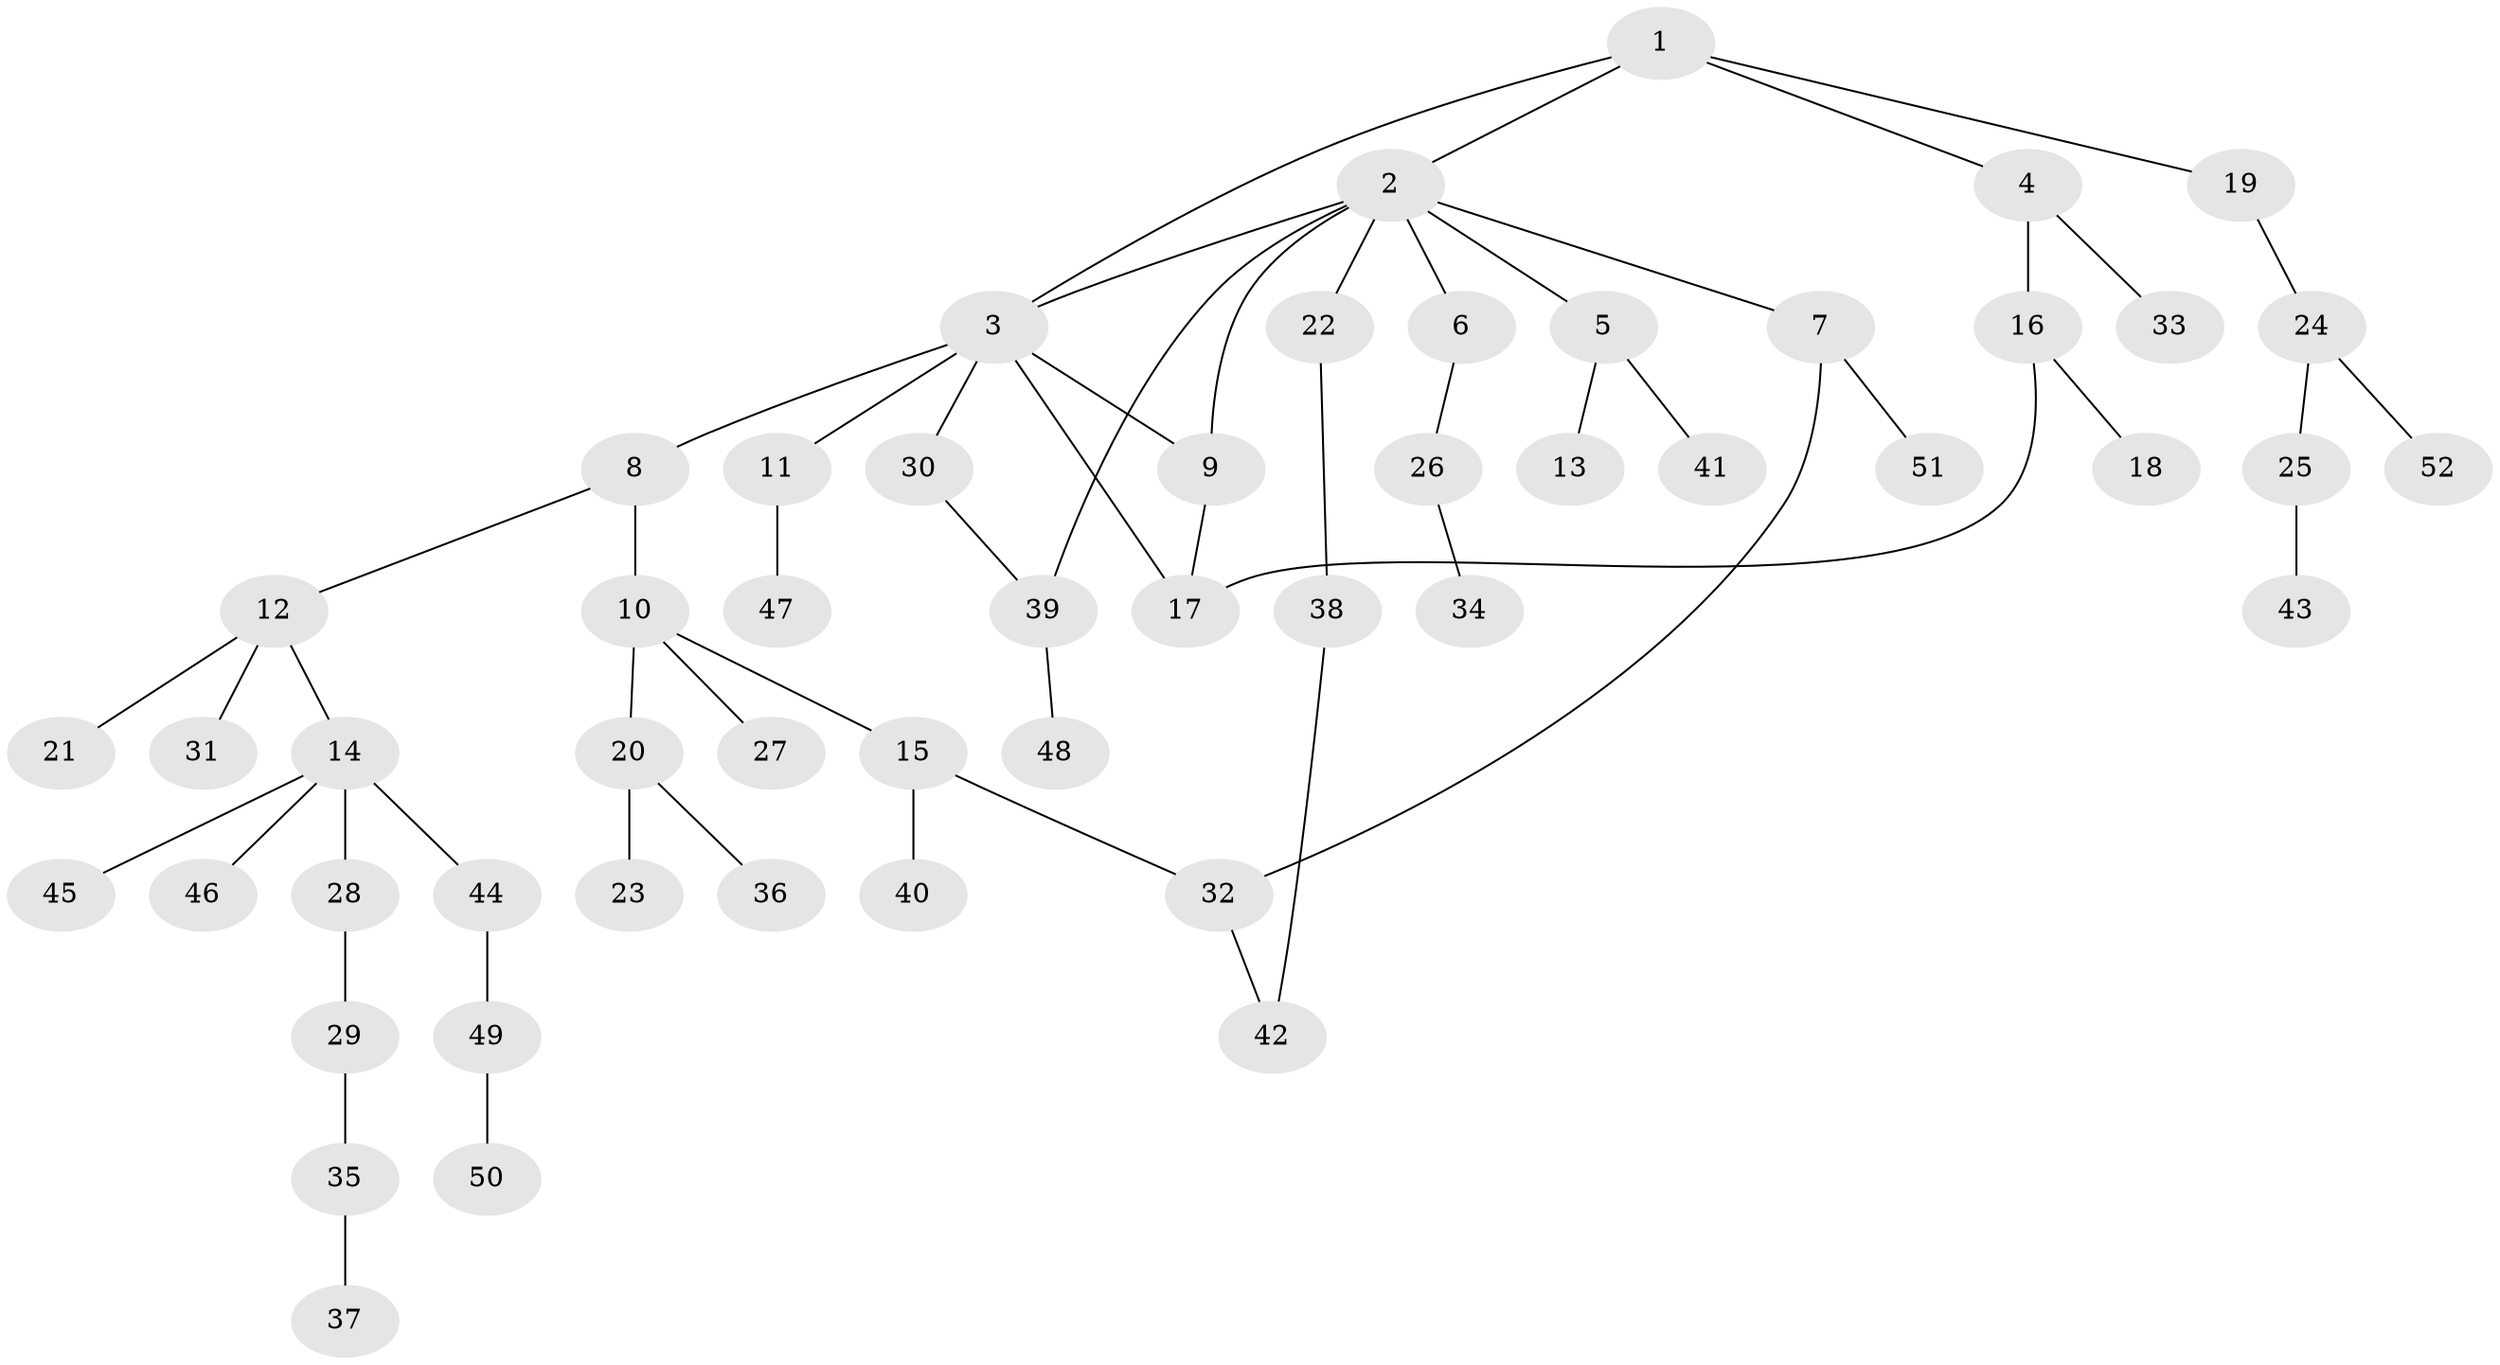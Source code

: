// coarse degree distribution, {4: 0.05555555555555555, 9: 0.027777777777777776, 7: 0.027777777777777776, 2: 0.2777777777777778, 3: 0.1388888888888889, 5: 0.05555555555555555, 1: 0.4166666666666667}
// Generated by graph-tools (version 1.1) at 2025/41/03/06/25 10:41:28]
// undirected, 52 vertices, 58 edges
graph export_dot {
graph [start="1"]
  node [color=gray90,style=filled];
  1;
  2;
  3;
  4;
  5;
  6;
  7;
  8;
  9;
  10;
  11;
  12;
  13;
  14;
  15;
  16;
  17;
  18;
  19;
  20;
  21;
  22;
  23;
  24;
  25;
  26;
  27;
  28;
  29;
  30;
  31;
  32;
  33;
  34;
  35;
  36;
  37;
  38;
  39;
  40;
  41;
  42;
  43;
  44;
  45;
  46;
  47;
  48;
  49;
  50;
  51;
  52;
  1 -- 2;
  1 -- 4;
  1 -- 19;
  1 -- 3;
  2 -- 3;
  2 -- 5;
  2 -- 6;
  2 -- 7;
  2 -- 9;
  2 -- 22;
  2 -- 39;
  3 -- 8;
  3 -- 11;
  3 -- 17;
  3 -- 30;
  3 -- 9;
  4 -- 16;
  4 -- 33;
  5 -- 13;
  5 -- 41;
  6 -- 26;
  7 -- 32;
  7 -- 51;
  8 -- 10;
  8 -- 12;
  9 -- 17;
  10 -- 15;
  10 -- 20;
  10 -- 27;
  11 -- 47;
  12 -- 14;
  12 -- 21;
  12 -- 31;
  14 -- 28;
  14 -- 44;
  14 -- 45;
  14 -- 46;
  15 -- 40;
  15 -- 32;
  16 -- 18;
  16 -- 17;
  19 -- 24;
  20 -- 23;
  20 -- 36;
  22 -- 38;
  24 -- 25;
  24 -- 52;
  25 -- 43;
  26 -- 34;
  28 -- 29;
  29 -- 35;
  30 -- 39;
  32 -- 42;
  35 -- 37;
  38 -- 42;
  39 -- 48;
  44 -- 49;
  49 -- 50;
}
